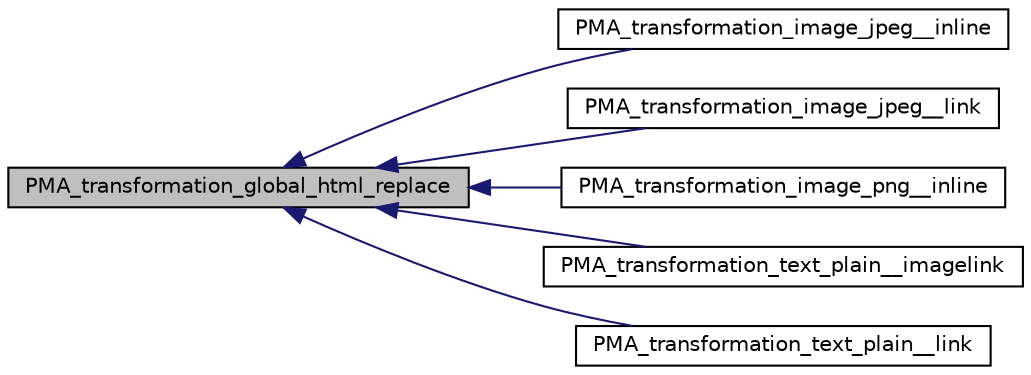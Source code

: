 digraph G
{
  edge [fontname="Helvetica",fontsize="10",labelfontname="Helvetica",labelfontsize="10"];
  node [fontname="Helvetica",fontsize="10",shape=record];
  rankdir="LR";
  Node1 [label="PMA_transformation_global_html_replace",height=0.2,width=0.4,color="black", fillcolor="grey75", style="filled" fontcolor="black"];
  Node1 -> Node2 [dir="back",color="midnightblue",fontsize="10",style="solid",fontname="Helvetica"];
  Node2 [label="PMA_transformation_image_jpeg__inline",height=0.2,width=0.4,color="black", fillcolor="white", style="filled",URL="$image__jpeg____inline_8inc_8php.html#a851287d5bc0b7ab00917d6d17d316271"];
  Node1 -> Node3 [dir="back",color="midnightblue",fontsize="10",style="solid",fontname="Helvetica"];
  Node3 [label="PMA_transformation_image_jpeg__link",height=0.2,width=0.4,color="black", fillcolor="white", style="filled",URL="$image__jpeg____link_8inc_8php.html#a1d139fb75fd44869277ad0fd0f5ad527"];
  Node1 -> Node4 [dir="back",color="midnightblue",fontsize="10",style="solid",fontname="Helvetica"];
  Node4 [label="PMA_transformation_image_png__inline",height=0.2,width=0.4,color="black", fillcolor="white", style="filled",URL="$image__png____inline_8inc_8php.html#ad31fc5c98f16addf2d41342da16c587a"];
  Node1 -> Node5 [dir="back",color="midnightblue",fontsize="10",style="solid",fontname="Helvetica"];
  Node5 [label="PMA_transformation_text_plain__imagelink",height=0.2,width=0.4,color="black", fillcolor="white", style="filled",URL="$text__plain____imagelink_8inc_8php.html#af2b7d1680b6befff40353ab1e1df603d"];
  Node1 -> Node6 [dir="back",color="midnightblue",fontsize="10",style="solid",fontname="Helvetica"];
  Node6 [label="PMA_transformation_text_plain__link",height=0.2,width=0.4,color="black", fillcolor="white", style="filled",URL="$text__plain____link_8inc_8php.html#a57db0608cb58c7bd5fbd3bc12ab445e2"];
}
